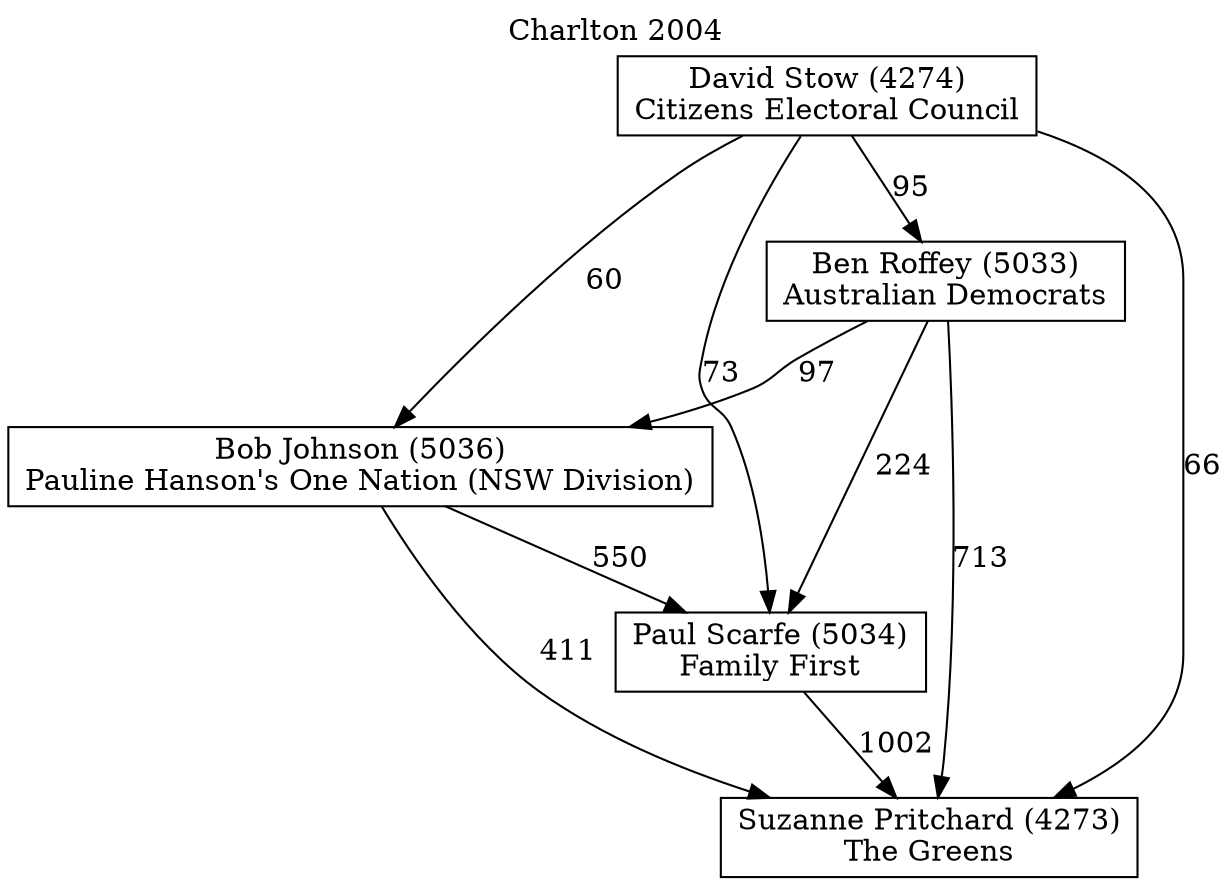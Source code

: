 // House preference flow
digraph "Suzanne Pritchard (4273)_Charlton_2004" {
	graph [label="Charlton 2004" labelloc=t mclimit=10]
	node [shape=box]
	"Ben Roffey (5033)" [label="Ben Roffey (5033)
Australian Democrats"]
	"Bob Johnson (5036)" [label="Bob Johnson (5036)
Pauline Hanson's One Nation (NSW Division)"]
	"David Stow (4274)" [label="David Stow (4274)
Citizens Electoral Council"]
	"Paul Scarfe (5034)" [label="Paul Scarfe (5034)
Family First"]
	"Suzanne Pritchard (4273)" [label="Suzanne Pritchard (4273)
The Greens"]
	"Ben Roffey (5033)" -> "Bob Johnson (5036)" [label=97]
	"Ben Roffey (5033)" -> "Paul Scarfe (5034)" [label=224]
	"Ben Roffey (5033)" -> "Suzanne Pritchard (4273)" [label=713]
	"Bob Johnson (5036)" -> "Paul Scarfe (5034)" [label=550]
	"Bob Johnson (5036)" -> "Suzanne Pritchard (4273)" [label=411]
	"David Stow (4274)" -> "Ben Roffey (5033)" [label=95]
	"David Stow (4274)" -> "Bob Johnson (5036)" [label=60]
	"David Stow (4274)" -> "Paul Scarfe (5034)" [label=73]
	"David Stow (4274)" -> "Suzanne Pritchard (4273)" [label=66]
	"Paul Scarfe (5034)" -> "Suzanne Pritchard (4273)" [label=1002]
}
